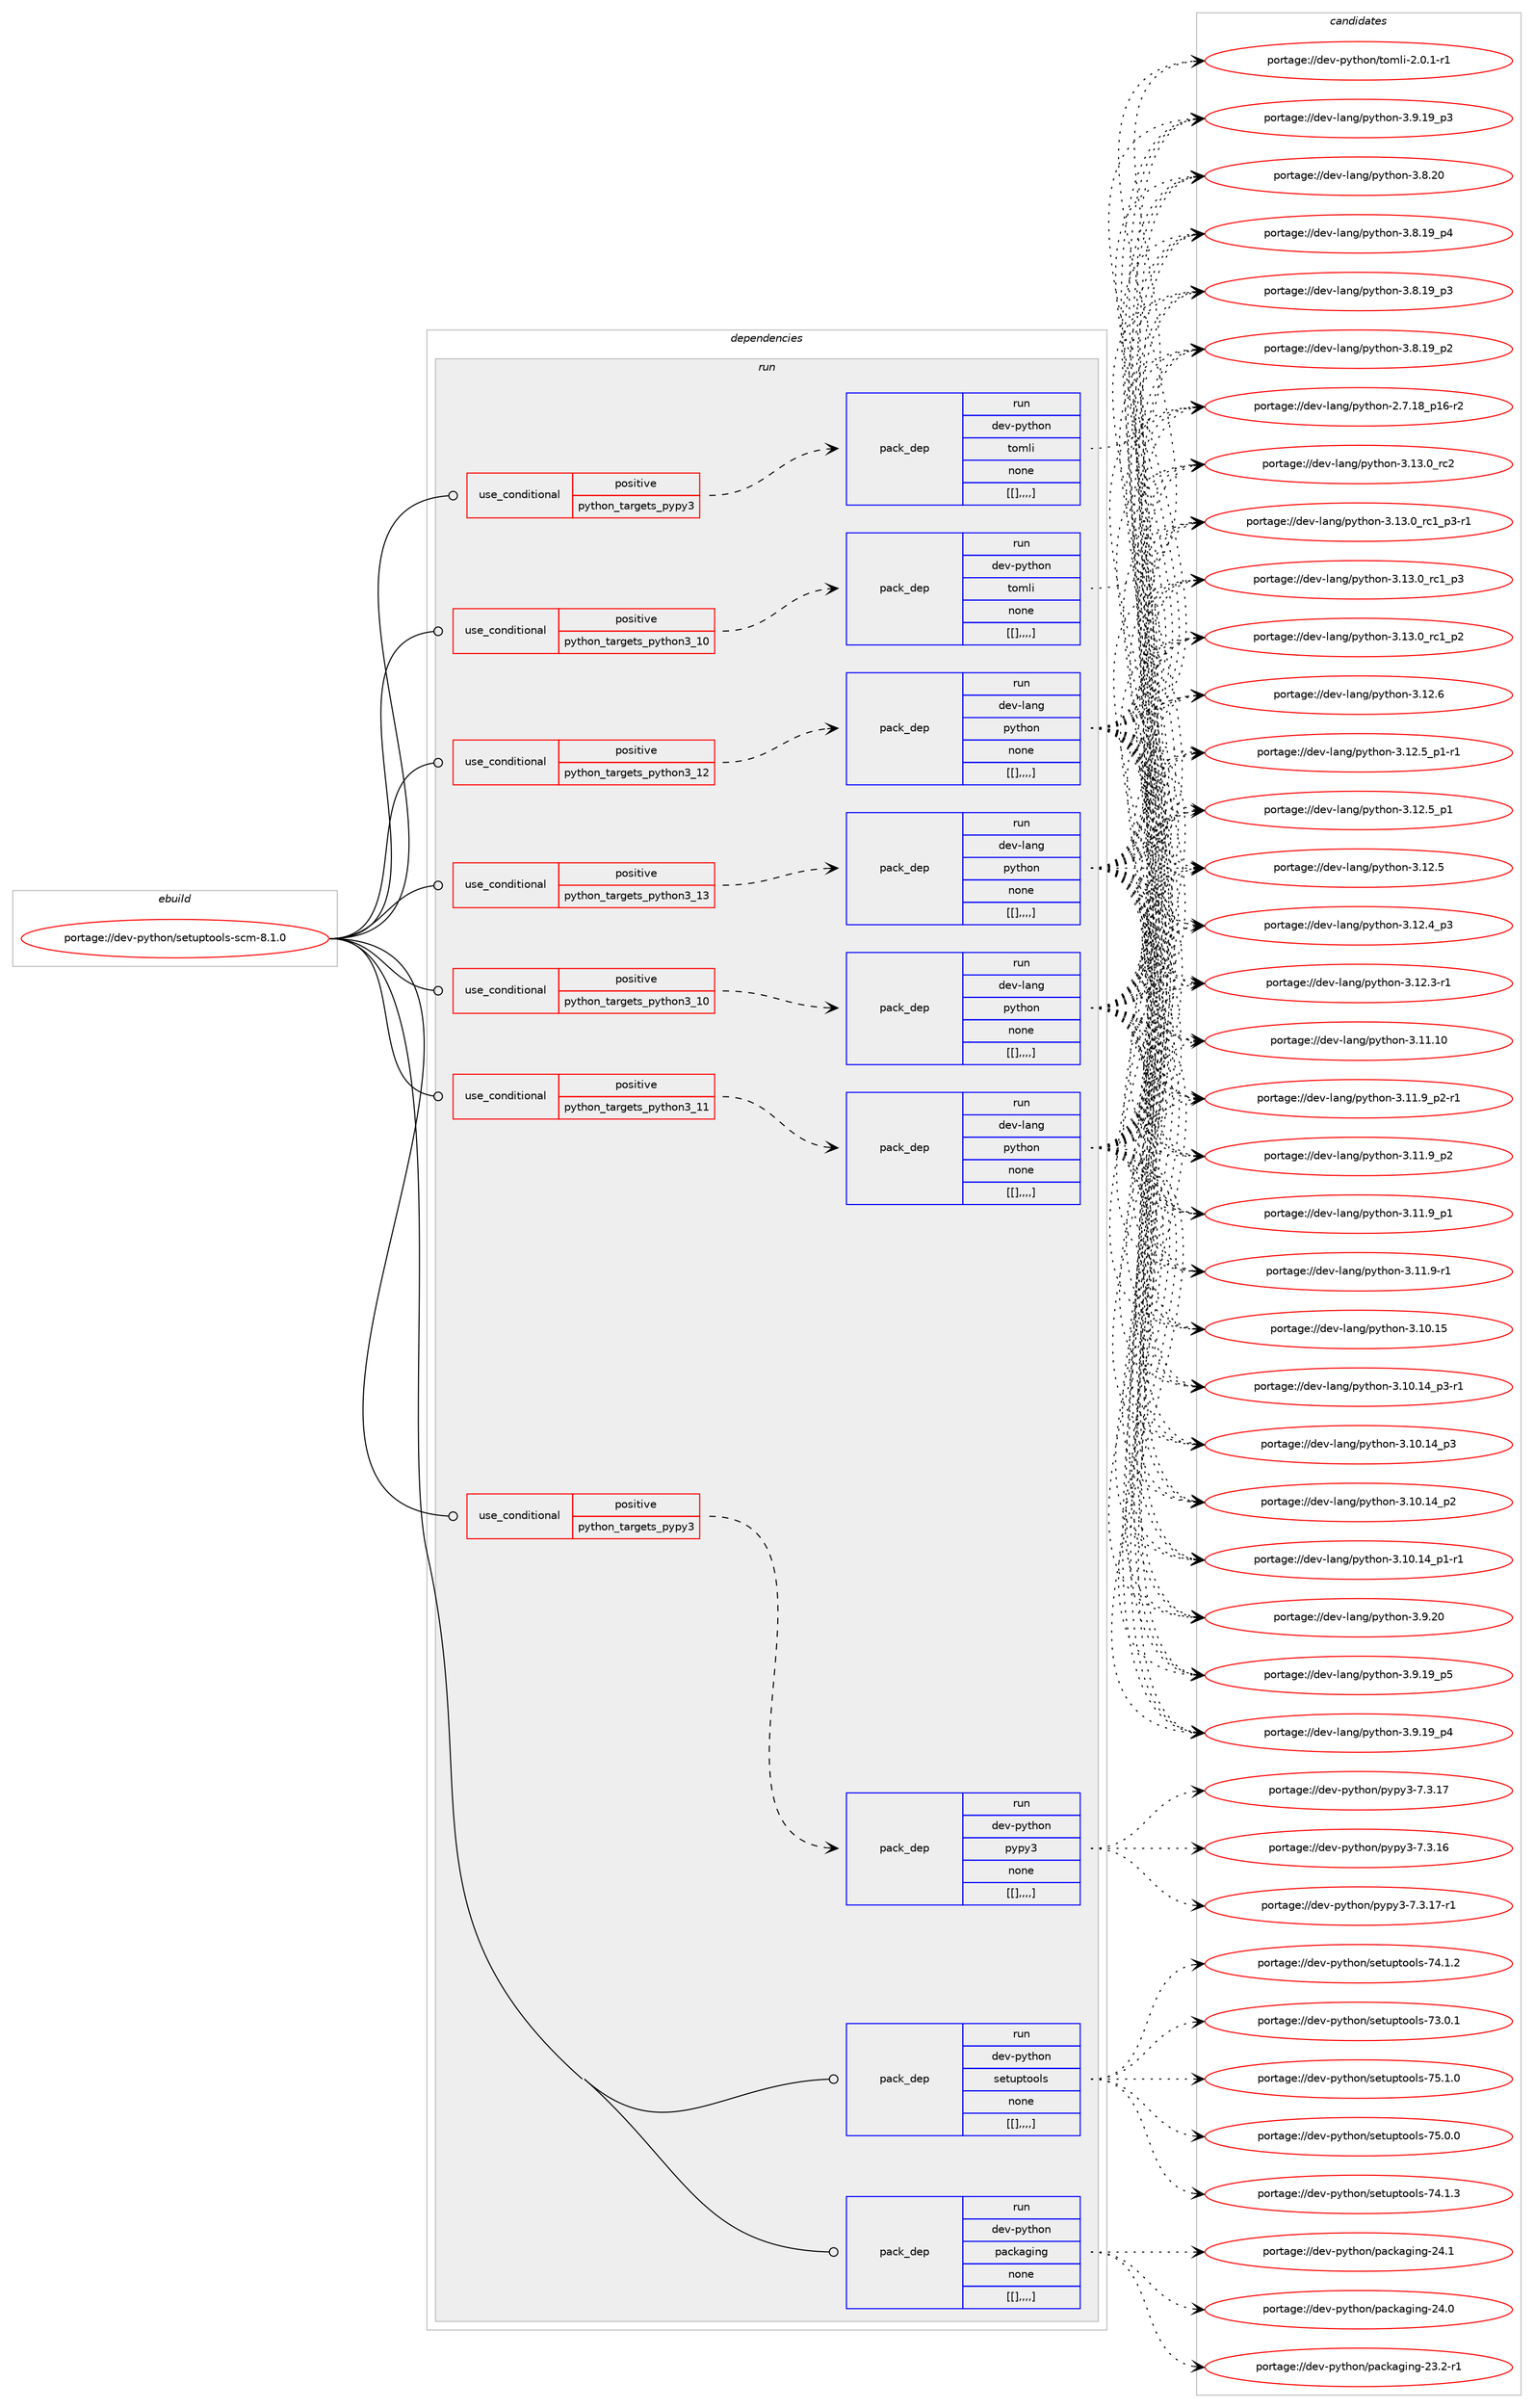 digraph prolog {

# *************
# Graph options
# *************

newrank=true;
concentrate=true;
compound=true;
graph [rankdir=LR,fontname=Helvetica,fontsize=10,ranksep=1.5];#, ranksep=2.5, nodesep=0.2];
edge  [arrowhead=vee];
node  [fontname=Helvetica,fontsize=10];

# **********
# The ebuild
# **********

subgraph cluster_leftcol {
color=gray;
label=<<i>ebuild</i>>;
id [label="portage://dev-python/setuptools-scm-8.1.0", color=red, width=4, href="../dev-python/setuptools-scm-8.1.0.svg"];
}

# ****************
# The dependencies
# ****************

subgraph cluster_midcol {
color=gray;
label=<<i>dependencies</i>>;
subgraph cluster_compile {
fillcolor="#eeeeee";
style=filled;
label=<<i>compile</i>>;
}
subgraph cluster_compileandrun {
fillcolor="#eeeeee";
style=filled;
label=<<i>compile and run</i>>;
}
subgraph cluster_run {
fillcolor="#eeeeee";
style=filled;
label=<<i>run</i>>;
subgraph cond40489 {
dependency165254 [label=<<TABLE BORDER="0" CELLBORDER="1" CELLSPACING="0" CELLPADDING="4"><TR><TD ROWSPAN="3" CELLPADDING="10">use_conditional</TD></TR><TR><TD>positive</TD></TR><TR><TD>python_targets_pypy3</TD></TR></TABLE>>, shape=none, color=red];
subgraph pack123504 {
dependency165255 [label=<<TABLE BORDER="0" CELLBORDER="1" CELLSPACING="0" CELLPADDING="4" WIDTH="220"><TR><TD ROWSPAN="6" CELLPADDING="30">pack_dep</TD></TR><TR><TD WIDTH="110">run</TD></TR><TR><TD>dev-python</TD></TR><TR><TD>pypy3</TD></TR><TR><TD>none</TD></TR><TR><TD>[[],,,,]</TD></TR></TABLE>>, shape=none, color=blue];
}
dependency165254:e -> dependency165255:w [weight=20,style="dashed",arrowhead="vee"];
}
id:e -> dependency165254:w [weight=20,style="solid",arrowhead="odot"];
subgraph cond40490 {
dependency165256 [label=<<TABLE BORDER="0" CELLBORDER="1" CELLSPACING="0" CELLPADDING="4"><TR><TD ROWSPAN="3" CELLPADDING="10">use_conditional</TD></TR><TR><TD>positive</TD></TR><TR><TD>python_targets_pypy3</TD></TR></TABLE>>, shape=none, color=red];
subgraph pack123505 {
dependency165257 [label=<<TABLE BORDER="0" CELLBORDER="1" CELLSPACING="0" CELLPADDING="4" WIDTH="220"><TR><TD ROWSPAN="6" CELLPADDING="30">pack_dep</TD></TR><TR><TD WIDTH="110">run</TD></TR><TR><TD>dev-python</TD></TR><TR><TD>tomli</TD></TR><TR><TD>none</TD></TR><TR><TD>[[],,,,]</TD></TR></TABLE>>, shape=none, color=blue];
}
dependency165256:e -> dependency165257:w [weight=20,style="dashed",arrowhead="vee"];
}
id:e -> dependency165256:w [weight=20,style="solid",arrowhead="odot"];
subgraph cond40491 {
dependency165258 [label=<<TABLE BORDER="0" CELLBORDER="1" CELLSPACING="0" CELLPADDING="4"><TR><TD ROWSPAN="3" CELLPADDING="10">use_conditional</TD></TR><TR><TD>positive</TD></TR><TR><TD>python_targets_python3_10</TD></TR></TABLE>>, shape=none, color=red];
subgraph pack123506 {
dependency165259 [label=<<TABLE BORDER="0" CELLBORDER="1" CELLSPACING="0" CELLPADDING="4" WIDTH="220"><TR><TD ROWSPAN="6" CELLPADDING="30">pack_dep</TD></TR><TR><TD WIDTH="110">run</TD></TR><TR><TD>dev-lang</TD></TR><TR><TD>python</TD></TR><TR><TD>none</TD></TR><TR><TD>[[],,,,]</TD></TR></TABLE>>, shape=none, color=blue];
}
dependency165258:e -> dependency165259:w [weight=20,style="dashed",arrowhead="vee"];
}
id:e -> dependency165258:w [weight=20,style="solid",arrowhead="odot"];
subgraph cond40492 {
dependency165260 [label=<<TABLE BORDER="0" CELLBORDER="1" CELLSPACING="0" CELLPADDING="4"><TR><TD ROWSPAN="3" CELLPADDING="10">use_conditional</TD></TR><TR><TD>positive</TD></TR><TR><TD>python_targets_python3_10</TD></TR></TABLE>>, shape=none, color=red];
subgraph pack123507 {
dependency165261 [label=<<TABLE BORDER="0" CELLBORDER="1" CELLSPACING="0" CELLPADDING="4" WIDTH="220"><TR><TD ROWSPAN="6" CELLPADDING="30">pack_dep</TD></TR><TR><TD WIDTH="110">run</TD></TR><TR><TD>dev-python</TD></TR><TR><TD>tomli</TD></TR><TR><TD>none</TD></TR><TR><TD>[[],,,,]</TD></TR></TABLE>>, shape=none, color=blue];
}
dependency165260:e -> dependency165261:w [weight=20,style="dashed",arrowhead="vee"];
}
id:e -> dependency165260:w [weight=20,style="solid",arrowhead="odot"];
subgraph cond40493 {
dependency165262 [label=<<TABLE BORDER="0" CELLBORDER="1" CELLSPACING="0" CELLPADDING="4"><TR><TD ROWSPAN="3" CELLPADDING="10">use_conditional</TD></TR><TR><TD>positive</TD></TR><TR><TD>python_targets_python3_11</TD></TR></TABLE>>, shape=none, color=red];
subgraph pack123508 {
dependency165263 [label=<<TABLE BORDER="0" CELLBORDER="1" CELLSPACING="0" CELLPADDING="4" WIDTH="220"><TR><TD ROWSPAN="6" CELLPADDING="30">pack_dep</TD></TR><TR><TD WIDTH="110">run</TD></TR><TR><TD>dev-lang</TD></TR><TR><TD>python</TD></TR><TR><TD>none</TD></TR><TR><TD>[[],,,,]</TD></TR></TABLE>>, shape=none, color=blue];
}
dependency165262:e -> dependency165263:w [weight=20,style="dashed",arrowhead="vee"];
}
id:e -> dependency165262:w [weight=20,style="solid",arrowhead="odot"];
subgraph cond40494 {
dependency165264 [label=<<TABLE BORDER="0" CELLBORDER="1" CELLSPACING="0" CELLPADDING="4"><TR><TD ROWSPAN="3" CELLPADDING="10">use_conditional</TD></TR><TR><TD>positive</TD></TR><TR><TD>python_targets_python3_12</TD></TR></TABLE>>, shape=none, color=red];
subgraph pack123509 {
dependency165265 [label=<<TABLE BORDER="0" CELLBORDER="1" CELLSPACING="0" CELLPADDING="4" WIDTH="220"><TR><TD ROWSPAN="6" CELLPADDING="30">pack_dep</TD></TR><TR><TD WIDTH="110">run</TD></TR><TR><TD>dev-lang</TD></TR><TR><TD>python</TD></TR><TR><TD>none</TD></TR><TR><TD>[[],,,,]</TD></TR></TABLE>>, shape=none, color=blue];
}
dependency165264:e -> dependency165265:w [weight=20,style="dashed",arrowhead="vee"];
}
id:e -> dependency165264:w [weight=20,style="solid",arrowhead="odot"];
subgraph cond40495 {
dependency165266 [label=<<TABLE BORDER="0" CELLBORDER="1" CELLSPACING="0" CELLPADDING="4"><TR><TD ROWSPAN="3" CELLPADDING="10">use_conditional</TD></TR><TR><TD>positive</TD></TR><TR><TD>python_targets_python3_13</TD></TR></TABLE>>, shape=none, color=red];
subgraph pack123510 {
dependency165267 [label=<<TABLE BORDER="0" CELLBORDER="1" CELLSPACING="0" CELLPADDING="4" WIDTH="220"><TR><TD ROWSPAN="6" CELLPADDING="30">pack_dep</TD></TR><TR><TD WIDTH="110">run</TD></TR><TR><TD>dev-lang</TD></TR><TR><TD>python</TD></TR><TR><TD>none</TD></TR><TR><TD>[[],,,,]</TD></TR></TABLE>>, shape=none, color=blue];
}
dependency165266:e -> dependency165267:w [weight=20,style="dashed",arrowhead="vee"];
}
id:e -> dependency165266:w [weight=20,style="solid",arrowhead="odot"];
subgraph pack123511 {
dependency165268 [label=<<TABLE BORDER="0" CELLBORDER="1" CELLSPACING="0" CELLPADDING="4" WIDTH="220"><TR><TD ROWSPAN="6" CELLPADDING="30">pack_dep</TD></TR><TR><TD WIDTH="110">run</TD></TR><TR><TD>dev-python</TD></TR><TR><TD>packaging</TD></TR><TR><TD>none</TD></TR><TR><TD>[[],,,,]</TD></TR></TABLE>>, shape=none, color=blue];
}
id:e -> dependency165268:w [weight=20,style="solid",arrowhead="odot"];
subgraph pack123512 {
dependency165269 [label=<<TABLE BORDER="0" CELLBORDER="1" CELLSPACING="0" CELLPADDING="4" WIDTH="220"><TR><TD ROWSPAN="6" CELLPADDING="30">pack_dep</TD></TR><TR><TD WIDTH="110">run</TD></TR><TR><TD>dev-python</TD></TR><TR><TD>setuptools</TD></TR><TR><TD>none</TD></TR><TR><TD>[[],,,,]</TD></TR></TABLE>>, shape=none, color=blue];
}
id:e -> dependency165269:w [weight=20,style="solid",arrowhead="odot"];
}
}

# **************
# The candidates
# **************

subgraph cluster_choices {
rank=same;
color=gray;
label=<<i>candidates</i>>;

subgraph choice123504 {
color=black;
nodesep=1;
choice100101118451121211161041111104711212111212151455546514649554511449 [label="portage://dev-python/pypy3-7.3.17-r1", color=red, width=4,href="../dev-python/pypy3-7.3.17-r1.svg"];
choice10010111845112121116104111110471121211121215145554651464955 [label="portage://dev-python/pypy3-7.3.17", color=red, width=4,href="../dev-python/pypy3-7.3.17.svg"];
choice10010111845112121116104111110471121211121215145554651464954 [label="portage://dev-python/pypy3-7.3.16", color=red, width=4,href="../dev-python/pypy3-7.3.16.svg"];
dependency165255:e -> choice100101118451121211161041111104711212111212151455546514649554511449:w [style=dotted,weight="100"];
dependency165255:e -> choice10010111845112121116104111110471121211121215145554651464955:w [style=dotted,weight="100"];
dependency165255:e -> choice10010111845112121116104111110471121211121215145554651464954:w [style=dotted,weight="100"];
}
subgraph choice123505 {
color=black;
nodesep=1;
choice10010111845112121116104111110471161111091081054550464846494511449 [label="portage://dev-python/tomli-2.0.1-r1", color=red, width=4,href="../dev-python/tomli-2.0.1-r1.svg"];
dependency165257:e -> choice10010111845112121116104111110471161111091081054550464846494511449:w [style=dotted,weight="100"];
}
subgraph choice123506 {
color=black;
nodesep=1;
choice10010111845108971101034711212111610411111045514649514648951149950 [label="portage://dev-lang/python-3.13.0_rc2", color=red, width=4,href="../dev-lang/python-3.13.0_rc2.svg"];
choice1001011184510897110103471121211161041111104551464951464895114994995112514511449 [label="portage://dev-lang/python-3.13.0_rc1_p3-r1", color=red, width=4,href="../dev-lang/python-3.13.0_rc1_p3-r1.svg"];
choice100101118451089711010347112121116104111110455146495146489511499499511251 [label="portage://dev-lang/python-3.13.0_rc1_p3", color=red, width=4,href="../dev-lang/python-3.13.0_rc1_p3.svg"];
choice100101118451089711010347112121116104111110455146495146489511499499511250 [label="portage://dev-lang/python-3.13.0_rc1_p2", color=red, width=4,href="../dev-lang/python-3.13.0_rc1_p2.svg"];
choice10010111845108971101034711212111610411111045514649504654 [label="portage://dev-lang/python-3.12.6", color=red, width=4,href="../dev-lang/python-3.12.6.svg"];
choice1001011184510897110103471121211161041111104551464950465395112494511449 [label="portage://dev-lang/python-3.12.5_p1-r1", color=red, width=4,href="../dev-lang/python-3.12.5_p1-r1.svg"];
choice100101118451089711010347112121116104111110455146495046539511249 [label="portage://dev-lang/python-3.12.5_p1", color=red, width=4,href="../dev-lang/python-3.12.5_p1.svg"];
choice10010111845108971101034711212111610411111045514649504653 [label="portage://dev-lang/python-3.12.5", color=red, width=4,href="../dev-lang/python-3.12.5.svg"];
choice100101118451089711010347112121116104111110455146495046529511251 [label="portage://dev-lang/python-3.12.4_p3", color=red, width=4,href="../dev-lang/python-3.12.4_p3.svg"];
choice100101118451089711010347112121116104111110455146495046514511449 [label="portage://dev-lang/python-3.12.3-r1", color=red, width=4,href="../dev-lang/python-3.12.3-r1.svg"];
choice1001011184510897110103471121211161041111104551464949464948 [label="portage://dev-lang/python-3.11.10", color=red, width=4,href="../dev-lang/python-3.11.10.svg"];
choice1001011184510897110103471121211161041111104551464949465795112504511449 [label="portage://dev-lang/python-3.11.9_p2-r1", color=red, width=4,href="../dev-lang/python-3.11.9_p2-r1.svg"];
choice100101118451089711010347112121116104111110455146494946579511250 [label="portage://dev-lang/python-3.11.9_p2", color=red, width=4,href="../dev-lang/python-3.11.9_p2.svg"];
choice100101118451089711010347112121116104111110455146494946579511249 [label="portage://dev-lang/python-3.11.9_p1", color=red, width=4,href="../dev-lang/python-3.11.9_p1.svg"];
choice100101118451089711010347112121116104111110455146494946574511449 [label="portage://dev-lang/python-3.11.9-r1", color=red, width=4,href="../dev-lang/python-3.11.9-r1.svg"];
choice1001011184510897110103471121211161041111104551464948464953 [label="portage://dev-lang/python-3.10.15", color=red, width=4,href="../dev-lang/python-3.10.15.svg"];
choice100101118451089711010347112121116104111110455146494846495295112514511449 [label="portage://dev-lang/python-3.10.14_p3-r1", color=red, width=4,href="../dev-lang/python-3.10.14_p3-r1.svg"];
choice10010111845108971101034711212111610411111045514649484649529511251 [label="portage://dev-lang/python-3.10.14_p3", color=red, width=4,href="../dev-lang/python-3.10.14_p3.svg"];
choice10010111845108971101034711212111610411111045514649484649529511250 [label="portage://dev-lang/python-3.10.14_p2", color=red, width=4,href="../dev-lang/python-3.10.14_p2.svg"];
choice100101118451089711010347112121116104111110455146494846495295112494511449 [label="portage://dev-lang/python-3.10.14_p1-r1", color=red, width=4,href="../dev-lang/python-3.10.14_p1-r1.svg"];
choice10010111845108971101034711212111610411111045514657465048 [label="portage://dev-lang/python-3.9.20", color=red, width=4,href="../dev-lang/python-3.9.20.svg"];
choice100101118451089711010347112121116104111110455146574649579511253 [label="portage://dev-lang/python-3.9.19_p5", color=red, width=4,href="../dev-lang/python-3.9.19_p5.svg"];
choice100101118451089711010347112121116104111110455146574649579511252 [label="portage://dev-lang/python-3.9.19_p4", color=red, width=4,href="../dev-lang/python-3.9.19_p4.svg"];
choice100101118451089711010347112121116104111110455146574649579511251 [label="portage://dev-lang/python-3.9.19_p3", color=red, width=4,href="../dev-lang/python-3.9.19_p3.svg"];
choice10010111845108971101034711212111610411111045514656465048 [label="portage://dev-lang/python-3.8.20", color=red, width=4,href="../dev-lang/python-3.8.20.svg"];
choice100101118451089711010347112121116104111110455146564649579511252 [label="portage://dev-lang/python-3.8.19_p4", color=red, width=4,href="../dev-lang/python-3.8.19_p4.svg"];
choice100101118451089711010347112121116104111110455146564649579511251 [label="portage://dev-lang/python-3.8.19_p3", color=red, width=4,href="../dev-lang/python-3.8.19_p3.svg"];
choice100101118451089711010347112121116104111110455146564649579511250 [label="portage://dev-lang/python-3.8.19_p2", color=red, width=4,href="../dev-lang/python-3.8.19_p2.svg"];
choice100101118451089711010347112121116104111110455046554649569511249544511450 [label="portage://dev-lang/python-2.7.18_p16-r2", color=red, width=4,href="../dev-lang/python-2.7.18_p16-r2.svg"];
dependency165259:e -> choice10010111845108971101034711212111610411111045514649514648951149950:w [style=dotted,weight="100"];
dependency165259:e -> choice1001011184510897110103471121211161041111104551464951464895114994995112514511449:w [style=dotted,weight="100"];
dependency165259:e -> choice100101118451089711010347112121116104111110455146495146489511499499511251:w [style=dotted,weight="100"];
dependency165259:e -> choice100101118451089711010347112121116104111110455146495146489511499499511250:w [style=dotted,weight="100"];
dependency165259:e -> choice10010111845108971101034711212111610411111045514649504654:w [style=dotted,weight="100"];
dependency165259:e -> choice1001011184510897110103471121211161041111104551464950465395112494511449:w [style=dotted,weight="100"];
dependency165259:e -> choice100101118451089711010347112121116104111110455146495046539511249:w [style=dotted,weight="100"];
dependency165259:e -> choice10010111845108971101034711212111610411111045514649504653:w [style=dotted,weight="100"];
dependency165259:e -> choice100101118451089711010347112121116104111110455146495046529511251:w [style=dotted,weight="100"];
dependency165259:e -> choice100101118451089711010347112121116104111110455146495046514511449:w [style=dotted,weight="100"];
dependency165259:e -> choice1001011184510897110103471121211161041111104551464949464948:w [style=dotted,weight="100"];
dependency165259:e -> choice1001011184510897110103471121211161041111104551464949465795112504511449:w [style=dotted,weight="100"];
dependency165259:e -> choice100101118451089711010347112121116104111110455146494946579511250:w [style=dotted,weight="100"];
dependency165259:e -> choice100101118451089711010347112121116104111110455146494946579511249:w [style=dotted,weight="100"];
dependency165259:e -> choice100101118451089711010347112121116104111110455146494946574511449:w [style=dotted,weight="100"];
dependency165259:e -> choice1001011184510897110103471121211161041111104551464948464953:w [style=dotted,weight="100"];
dependency165259:e -> choice100101118451089711010347112121116104111110455146494846495295112514511449:w [style=dotted,weight="100"];
dependency165259:e -> choice10010111845108971101034711212111610411111045514649484649529511251:w [style=dotted,weight="100"];
dependency165259:e -> choice10010111845108971101034711212111610411111045514649484649529511250:w [style=dotted,weight="100"];
dependency165259:e -> choice100101118451089711010347112121116104111110455146494846495295112494511449:w [style=dotted,weight="100"];
dependency165259:e -> choice10010111845108971101034711212111610411111045514657465048:w [style=dotted,weight="100"];
dependency165259:e -> choice100101118451089711010347112121116104111110455146574649579511253:w [style=dotted,weight="100"];
dependency165259:e -> choice100101118451089711010347112121116104111110455146574649579511252:w [style=dotted,weight="100"];
dependency165259:e -> choice100101118451089711010347112121116104111110455146574649579511251:w [style=dotted,weight="100"];
dependency165259:e -> choice10010111845108971101034711212111610411111045514656465048:w [style=dotted,weight="100"];
dependency165259:e -> choice100101118451089711010347112121116104111110455146564649579511252:w [style=dotted,weight="100"];
dependency165259:e -> choice100101118451089711010347112121116104111110455146564649579511251:w [style=dotted,weight="100"];
dependency165259:e -> choice100101118451089711010347112121116104111110455146564649579511250:w [style=dotted,weight="100"];
dependency165259:e -> choice100101118451089711010347112121116104111110455046554649569511249544511450:w [style=dotted,weight="100"];
}
subgraph choice123507 {
color=black;
nodesep=1;
choice10010111845112121116104111110471161111091081054550464846494511449 [label="portage://dev-python/tomli-2.0.1-r1", color=red, width=4,href="../dev-python/tomli-2.0.1-r1.svg"];
dependency165261:e -> choice10010111845112121116104111110471161111091081054550464846494511449:w [style=dotted,weight="100"];
}
subgraph choice123508 {
color=black;
nodesep=1;
choice10010111845108971101034711212111610411111045514649514648951149950 [label="portage://dev-lang/python-3.13.0_rc2", color=red, width=4,href="../dev-lang/python-3.13.0_rc2.svg"];
choice1001011184510897110103471121211161041111104551464951464895114994995112514511449 [label="portage://dev-lang/python-3.13.0_rc1_p3-r1", color=red, width=4,href="../dev-lang/python-3.13.0_rc1_p3-r1.svg"];
choice100101118451089711010347112121116104111110455146495146489511499499511251 [label="portage://dev-lang/python-3.13.0_rc1_p3", color=red, width=4,href="../dev-lang/python-3.13.0_rc1_p3.svg"];
choice100101118451089711010347112121116104111110455146495146489511499499511250 [label="portage://dev-lang/python-3.13.0_rc1_p2", color=red, width=4,href="../dev-lang/python-3.13.0_rc1_p2.svg"];
choice10010111845108971101034711212111610411111045514649504654 [label="portage://dev-lang/python-3.12.6", color=red, width=4,href="../dev-lang/python-3.12.6.svg"];
choice1001011184510897110103471121211161041111104551464950465395112494511449 [label="portage://dev-lang/python-3.12.5_p1-r1", color=red, width=4,href="../dev-lang/python-3.12.5_p1-r1.svg"];
choice100101118451089711010347112121116104111110455146495046539511249 [label="portage://dev-lang/python-3.12.5_p1", color=red, width=4,href="../dev-lang/python-3.12.5_p1.svg"];
choice10010111845108971101034711212111610411111045514649504653 [label="portage://dev-lang/python-3.12.5", color=red, width=4,href="../dev-lang/python-3.12.5.svg"];
choice100101118451089711010347112121116104111110455146495046529511251 [label="portage://dev-lang/python-3.12.4_p3", color=red, width=4,href="../dev-lang/python-3.12.4_p3.svg"];
choice100101118451089711010347112121116104111110455146495046514511449 [label="portage://dev-lang/python-3.12.3-r1", color=red, width=4,href="../dev-lang/python-3.12.3-r1.svg"];
choice1001011184510897110103471121211161041111104551464949464948 [label="portage://dev-lang/python-3.11.10", color=red, width=4,href="../dev-lang/python-3.11.10.svg"];
choice1001011184510897110103471121211161041111104551464949465795112504511449 [label="portage://dev-lang/python-3.11.9_p2-r1", color=red, width=4,href="../dev-lang/python-3.11.9_p2-r1.svg"];
choice100101118451089711010347112121116104111110455146494946579511250 [label="portage://dev-lang/python-3.11.9_p2", color=red, width=4,href="../dev-lang/python-3.11.9_p2.svg"];
choice100101118451089711010347112121116104111110455146494946579511249 [label="portage://dev-lang/python-3.11.9_p1", color=red, width=4,href="../dev-lang/python-3.11.9_p1.svg"];
choice100101118451089711010347112121116104111110455146494946574511449 [label="portage://dev-lang/python-3.11.9-r1", color=red, width=4,href="../dev-lang/python-3.11.9-r1.svg"];
choice1001011184510897110103471121211161041111104551464948464953 [label="portage://dev-lang/python-3.10.15", color=red, width=4,href="../dev-lang/python-3.10.15.svg"];
choice100101118451089711010347112121116104111110455146494846495295112514511449 [label="portage://dev-lang/python-3.10.14_p3-r1", color=red, width=4,href="../dev-lang/python-3.10.14_p3-r1.svg"];
choice10010111845108971101034711212111610411111045514649484649529511251 [label="portage://dev-lang/python-3.10.14_p3", color=red, width=4,href="../dev-lang/python-3.10.14_p3.svg"];
choice10010111845108971101034711212111610411111045514649484649529511250 [label="portage://dev-lang/python-3.10.14_p2", color=red, width=4,href="../dev-lang/python-3.10.14_p2.svg"];
choice100101118451089711010347112121116104111110455146494846495295112494511449 [label="portage://dev-lang/python-3.10.14_p1-r1", color=red, width=4,href="../dev-lang/python-3.10.14_p1-r1.svg"];
choice10010111845108971101034711212111610411111045514657465048 [label="portage://dev-lang/python-3.9.20", color=red, width=4,href="../dev-lang/python-3.9.20.svg"];
choice100101118451089711010347112121116104111110455146574649579511253 [label="portage://dev-lang/python-3.9.19_p5", color=red, width=4,href="../dev-lang/python-3.9.19_p5.svg"];
choice100101118451089711010347112121116104111110455146574649579511252 [label="portage://dev-lang/python-3.9.19_p4", color=red, width=4,href="../dev-lang/python-3.9.19_p4.svg"];
choice100101118451089711010347112121116104111110455146574649579511251 [label="portage://dev-lang/python-3.9.19_p3", color=red, width=4,href="../dev-lang/python-3.9.19_p3.svg"];
choice10010111845108971101034711212111610411111045514656465048 [label="portage://dev-lang/python-3.8.20", color=red, width=4,href="../dev-lang/python-3.8.20.svg"];
choice100101118451089711010347112121116104111110455146564649579511252 [label="portage://dev-lang/python-3.8.19_p4", color=red, width=4,href="../dev-lang/python-3.8.19_p4.svg"];
choice100101118451089711010347112121116104111110455146564649579511251 [label="portage://dev-lang/python-3.8.19_p3", color=red, width=4,href="../dev-lang/python-3.8.19_p3.svg"];
choice100101118451089711010347112121116104111110455146564649579511250 [label="portage://dev-lang/python-3.8.19_p2", color=red, width=4,href="../dev-lang/python-3.8.19_p2.svg"];
choice100101118451089711010347112121116104111110455046554649569511249544511450 [label="portage://dev-lang/python-2.7.18_p16-r2", color=red, width=4,href="../dev-lang/python-2.7.18_p16-r2.svg"];
dependency165263:e -> choice10010111845108971101034711212111610411111045514649514648951149950:w [style=dotted,weight="100"];
dependency165263:e -> choice1001011184510897110103471121211161041111104551464951464895114994995112514511449:w [style=dotted,weight="100"];
dependency165263:e -> choice100101118451089711010347112121116104111110455146495146489511499499511251:w [style=dotted,weight="100"];
dependency165263:e -> choice100101118451089711010347112121116104111110455146495146489511499499511250:w [style=dotted,weight="100"];
dependency165263:e -> choice10010111845108971101034711212111610411111045514649504654:w [style=dotted,weight="100"];
dependency165263:e -> choice1001011184510897110103471121211161041111104551464950465395112494511449:w [style=dotted,weight="100"];
dependency165263:e -> choice100101118451089711010347112121116104111110455146495046539511249:w [style=dotted,weight="100"];
dependency165263:e -> choice10010111845108971101034711212111610411111045514649504653:w [style=dotted,weight="100"];
dependency165263:e -> choice100101118451089711010347112121116104111110455146495046529511251:w [style=dotted,weight="100"];
dependency165263:e -> choice100101118451089711010347112121116104111110455146495046514511449:w [style=dotted,weight="100"];
dependency165263:e -> choice1001011184510897110103471121211161041111104551464949464948:w [style=dotted,weight="100"];
dependency165263:e -> choice1001011184510897110103471121211161041111104551464949465795112504511449:w [style=dotted,weight="100"];
dependency165263:e -> choice100101118451089711010347112121116104111110455146494946579511250:w [style=dotted,weight="100"];
dependency165263:e -> choice100101118451089711010347112121116104111110455146494946579511249:w [style=dotted,weight="100"];
dependency165263:e -> choice100101118451089711010347112121116104111110455146494946574511449:w [style=dotted,weight="100"];
dependency165263:e -> choice1001011184510897110103471121211161041111104551464948464953:w [style=dotted,weight="100"];
dependency165263:e -> choice100101118451089711010347112121116104111110455146494846495295112514511449:w [style=dotted,weight="100"];
dependency165263:e -> choice10010111845108971101034711212111610411111045514649484649529511251:w [style=dotted,weight="100"];
dependency165263:e -> choice10010111845108971101034711212111610411111045514649484649529511250:w [style=dotted,weight="100"];
dependency165263:e -> choice100101118451089711010347112121116104111110455146494846495295112494511449:w [style=dotted,weight="100"];
dependency165263:e -> choice10010111845108971101034711212111610411111045514657465048:w [style=dotted,weight="100"];
dependency165263:e -> choice100101118451089711010347112121116104111110455146574649579511253:w [style=dotted,weight="100"];
dependency165263:e -> choice100101118451089711010347112121116104111110455146574649579511252:w [style=dotted,weight="100"];
dependency165263:e -> choice100101118451089711010347112121116104111110455146574649579511251:w [style=dotted,weight="100"];
dependency165263:e -> choice10010111845108971101034711212111610411111045514656465048:w [style=dotted,weight="100"];
dependency165263:e -> choice100101118451089711010347112121116104111110455146564649579511252:w [style=dotted,weight="100"];
dependency165263:e -> choice100101118451089711010347112121116104111110455146564649579511251:w [style=dotted,weight="100"];
dependency165263:e -> choice100101118451089711010347112121116104111110455146564649579511250:w [style=dotted,weight="100"];
dependency165263:e -> choice100101118451089711010347112121116104111110455046554649569511249544511450:w [style=dotted,weight="100"];
}
subgraph choice123509 {
color=black;
nodesep=1;
choice10010111845108971101034711212111610411111045514649514648951149950 [label="portage://dev-lang/python-3.13.0_rc2", color=red, width=4,href="../dev-lang/python-3.13.0_rc2.svg"];
choice1001011184510897110103471121211161041111104551464951464895114994995112514511449 [label="portage://dev-lang/python-3.13.0_rc1_p3-r1", color=red, width=4,href="../dev-lang/python-3.13.0_rc1_p3-r1.svg"];
choice100101118451089711010347112121116104111110455146495146489511499499511251 [label="portage://dev-lang/python-3.13.0_rc1_p3", color=red, width=4,href="../dev-lang/python-3.13.0_rc1_p3.svg"];
choice100101118451089711010347112121116104111110455146495146489511499499511250 [label="portage://dev-lang/python-3.13.0_rc1_p2", color=red, width=4,href="../dev-lang/python-3.13.0_rc1_p2.svg"];
choice10010111845108971101034711212111610411111045514649504654 [label="portage://dev-lang/python-3.12.6", color=red, width=4,href="../dev-lang/python-3.12.6.svg"];
choice1001011184510897110103471121211161041111104551464950465395112494511449 [label="portage://dev-lang/python-3.12.5_p1-r1", color=red, width=4,href="../dev-lang/python-3.12.5_p1-r1.svg"];
choice100101118451089711010347112121116104111110455146495046539511249 [label="portage://dev-lang/python-3.12.5_p1", color=red, width=4,href="../dev-lang/python-3.12.5_p1.svg"];
choice10010111845108971101034711212111610411111045514649504653 [label="portage://dev-lang/python-3.12.5", color=red, width=4,href="../dev-lang/python-3.12.5.svg"];
choice100101118451089711010347112121116104111110455146495046529511251 [label="portage://dev-lang/python-3.12.4_p3", color=red, width=4,href="../dev-lang/python-3.12.4_p3.svg"];
choice100101118451089711010347112121116104111110455146495046514511449 [label="portage://dev-lang/python-3.12.3-r1", color=red, width=4,href="../dev-lang/python-3.12.3-r1.svg"];
choice1001011184510897110103471121211161041111104551464949464948 [label="portage://dev-lang/python-3.11.10", color=red, width=4,href="../dev-lang/python-3.11.10.svg"];
choice1001011184510897110103471121211161041111104551464949465795112504511449 [label="portage://dev-lang/python-3.11.9_p2-r1", color=red, width=4,href="../dev-lang/python-3.11.9_p2-r1.svg"];
choice100101118451089711010347112121116104111110455146494946579511250 [label="portage://dev-lang/python-3.11.9_p2", color=red, width=4,href="../dev-lang/python-3.11.9_p2.svg"];
choice100101118451089711010347112121116104111110455146494946579511249 [label="portage://dev-lang/python-3.11.9_p1", color=red, width=4,href="../dev-lang/python-3.11.9_p1.svg"];
choice100101118451089711010347112121116104111110455146494946574511449 [label="portage://dev-lang/python-3.11.9-r1", color=red, width=4,href="../dev-lang/python-3.11.9-r1.svg"];
choice1001011184510897110103471121211161041111104551464948464953 [label="portage://dev-lang/python-3.10.15", color=red, width=4,href="../dev-lang/python-3.10.15.svg"];
choice100101118451089711010347112121116104111110455146494846495295112514511449 [label="portage://dev-lang/python-3.10.14_p3-r1", color=red, width=4,href="../dev-lang/python-3.10.14_p3-r1.svg"];
choice10010111845108971101034711212111610411111045514649484649529511251 [label="portage://dev-lang/python-3.10.14_p3", color=red, width=4,href="../dev-lang/python-3.10.14_p3.svg"];
choice10010111845108971101034711212111610411111045514649484649529511250 [label="portage://dev-lang/python-3.10.14_p2", color=red, width=4,href="../dev-lang/python-3.10.14_p2.svg"];
choice100101118451089711010347112121116104111110455146494846495295112494511449 [label="portage://dev-lang/python-3.10.14_p1-r1", color=red, width=4,href="../dev-lang/python-3.10.14_p1-r1.svg"];
choice10010111845108971101034711212111610411111045514657465048 [label="portage://dev-lang/python-3.9.20", color=red, width=4,href="../dev-lang/python-3.9.20.svg"];
choice100101118451089711010347112121116104111110455146574649579511253 [label="portage://dev-lang/python-3.9.19_p5", color=red, width=4,href="../dev-lang/python-3.9.19_p5.svg"];
choice100101118451089711010347112121116104111110455146574649579511252 [label="portage://dev-lang/python-3.9.19_p4", color=red, width=4,href="../dev-lang/python-3.9.19_p4.svg"];
choice100101118451089711010347112121116104111110455146574649579511251 [label="portage://dev-lang/python-3.9.19_p3", color=red, width=4,href="../dev-lang/python-3.9.19_p3.svg"];
choice10010111845108971101034711212111610411111045514656465048 [label="portage://dev-lang/python-3.8.20", color=red, width=4,href="../dev-lang/python-3.8.20.svg"];
choice100101118451089711010347112121116104111110455146564649579511252 [label="portage://dev-lang/python-3.8.19_p4", color=red, width=4,href="../dev-lang/python-3.8.19_p4.svg"];
choice100101118451089711010347112121116104111110455146564649579511251 [label="portage://dev-lang/python-3.8.19_p3", color=red, width=4,href="../dev-lang/python-3.8.19_p3.svg"];
choice100101118451089711010347112121116104111110455146564649579511250 [label="portage://dev-lang/python-3.8.19_p2", color=red, width=4,href="../dev-lang/python-3.8.19_p2.svg"];
choice100101118451089711010347112121116104111110455046554649569511249544511450 [label="portage://dev-lang/python-2.7.18_p16-r2", color=red, width=4,href="../dev-lang/python-2.7.18_p16-r2.svg"];
dependency165265:e -> choice10010111845108971101034711212111610411111045514649514648951149950:w [style=dotted,weight="100"];
dependency165265:e -> choice1001011184510897110103471121211161041111104551464951464895114994995112514511449:w [style=dotted,weight="100"];
dependency165265:e -> choice100101118451089711010347112121116104111110455146495146489511499499511251:w [style=dotted,weight="100"];
dependency165265:e -> choice100101118451089711010347112121116104111110455146495146489511499499511250:w [style=dotted,weight="100"];
dependency165265:e -> choice10010111845108971101034711212111610411111045514649504654:w [style=dotted,weight="100"];
dependency165265:e -> choice1001011184510897110103471121211161041111104551464950465395112494511449:w [style=dotted,weight="100"];
dependency165265:e -> choice100101118451089711010347112121116104111110455146495046539511249:w [style=dotted,weight="100"];
dependency165265:e -> choice10010111845108971101034711212111610411111045514649504653:w [style=dotted,weight="100"];
dependency165265:e -> choice100101118451089711010347112121116104111110455146495046529511251:w [style=dotted,weight="100"];
dependency165265:e -> choice100101118451089711010347112121116104111110455146495046514511449:w [style=dotted,weight="100"];
dependency165265:e -> choice1001011184510897110103471121211161041111104551464949464948:w [style=dotted,weight="100"];
dependency165265:e -> choice1001011184510897110103471121211161041111104551464949465795112504511449:w [style=dotted,weight="100"];
dependency165265:e -> choice100101118451089711010347112121116104111110455146494946579511250:w [style=dotted,weight="100"];
dependency165265:e -> choice100101118451089711010347112121116104111110455146494946579511249:w [style=dotted,weight="100"];
dependency165265:e -> choice100101118451089711010347112121116104111110455146494946574511449:w [style=dotted,weight="100"];
dependency165265:e -> choice1001011184510897110103471121211161041111104551464948464953:w [style=dotted,weight="100"];
dependency165265:e -> choice100101118451089711010347112121116104111110455146494846495295112514511449:w [style=dotted,weight="100"];
dependency165265:e -> choice10010111845108971101034711212111610411111045514649484649529511251:w [style=dotted,weight="100"];
dependency165265:e -> choice10010111845108971101034711212111610411111045514649484649529511250:w [style=dotted,weight="100"];
dependency165265:e -> choice100101118451089711010347112121116104111110455146494846495295112494511449:w [style=dotted,weight="100"];
dependency165265:e -> choice10010111845108971101034711212111610411111045514657465048:w [style=dotted,weight="100"];
dependency165265:e -> choice100101118451089711010347112121116104111110455146574649579511253:w [style=dotted,weight="100"];
dependency165265:e -> choice100101118451089711010347112121116104111110455146574649579511252:w [style=dotted,weight="100"];
dependency165265:e -> choice100101118451089711010347112121116104111110455146574649579511251:w [style=dotted,weight="100"];
dependency165265:e -> choice10010111845108971101034711212111610411111045514656465048:w [style=dotted,weight="100"];
dependency165265:e -> choice100101118451089711010347112121116104111110455146564649579511252:w [style=dotted,weight="100"];
dependency165265:e -> choice100101118451089711010347112121116104111110455146564649579511251:w [style=dotted,weight="100"];
dependency165265:e -> choice100101118451089711010347112121116104111110455146564649579511250:w [style=dotted,weight="100"];
dependency165265:e -> choice100101118451089711010347112121116104111110455046554649569511249544511450:w [style=dotted,weight="100"];
}
subgraph choice123510 {
color=black;
nodesep=1;
choice10010111845108971101034711212111610411111045514649514648951149950 [label="portage://dev-lang/python-3.13.0_rc2", color=red, width=4,href="../dev-lang/python-3.13.0_rc2.svg"];
choice1001011184510897110103471121211161041111104551464951464895114994995112514511449 [label="portage://dev-lang/python-3.13.0_rc1_p3-r1", color=red, width=4,href="../dev-lang/python-3.13.0_rc1_p3-r1.svg"];
choice100101118451089711010347112121116104111110455146495146489511499499511251 [label="portage://dev-lang/python-3.13.0_rc1_p3", color=red, width=4,href="../dev-lang/python-3.13.0_rc1_p3.svg"];
choice100101118451089711010347112121116104111110455146495146489511499499511250 [label="portage://dev-lang/python-3.13.0_rc1_p2", color=red, width=4,href="../dev-lang/python-3.13.0_rc1_p2.svg"];
choice10010111845108971101034711212111610411111045514649504654 [label="portage://dev-lang/python-3.12.6", color=red, width=4,href="../dev-lang/python-3.12.6.svg"];
choice1001011184510897110103471121211161041111104551464950465395112494511449 [label="portage://dev-lang/python-3.12.5_p1-r1", color=red, width=4,href="../dev-lang/python-3.12.5_p1-r1.svg"];
choice100101118451089711010347112121116104111110455146495046539511249 [label="portage://dev-lang/python-3.12.5_p1", color=red, width=4,href="../dev-lang/python-3.12.5_p1.svg"];
choice10010111845108971101034711212111610411111045514649504653 [label="portage://dev-lang/python-3.12.5", color=red, width=4,href="../dev-lang/python-3.12.5.svg"];
choice100101118451089711010347112121116104111110455146495046529511251 [label="portage://dev-lang/python-3.12.4_p3", color=red, width=4,href="../dev-lang/python-3.12.4_p3.svg"];
choice100101118451089711010347112121116104111110455146495046514511449 [label="portage://dev-lang/python-3.12.3-r1", color=red, width=4,href="../dev-lang/python-3.12.3-r1.svg"];
choice1001011184510897110103471121211161041111104551464949464948 [label="portage://dev-lang/python-3.11.10", color=red, width=4,href="../dev-lang/python-3.11.10.svg"];
choice1001011184510897110103471121211161041111104551464949465795112504511449 [label="portage://dev-lang/python-3.11.9_p2-r1", color=red, width=4,href="../dev-lang/python-3.11.9_p2-r1.svg"];
choice100101118451089711010347112121116104111110455146494946579511250 [label="portage://dev-lang/python-3.11.9_p2", color=red, width=4,href="../dev-lang/python-3.11.9_p2.svg"];
choice100101118451089711010347112121116104111110455146494946579511249 [label="portage://dev-lang/python-3.11.9_p1", color=red, width=4,href="../dev-lang/python-3.11.9_p1.svg"];
choice100101118451089711010347112121116104111110455146494946574511449 [label="portage://dev-lang/python-3.11.9-r1", color=red, width=4,href="../dev-lang/python-3.11.9-r1.svg"];
choice1001011184510897110103471121211161041111104551464948464953 [label="portage://dev-lang/python-3.10.15", color=red, width=4,href="../dev-lang/python-3.10.15.svg"];
choice100101118451089711010347112121116104111110455146494846495295112514511449 [label="portage://dev-lang/python-3.10.14_p3-r1", color=red, width=4,href="../dev-lang/python-3.10.14_p3-r1.svg"];
choice10010111845108971101034711212111610411111045514649484649529511251 [label="portage://dev-lang/python-3.10.14_p3", color=red, width=4,href="../dev-lang/python-3.10.14_p3.svg"];
choice10010111845108971101034711212111610411111045514649484649529511250 [label="portage://dev-lang/python-3.10.14_p2", color=red, width=4,href="../dev-lang/python-3.10.14_p2.svg"];
choice100101118451089711010347112121116104111110455146494846495295112494511449 [label="portage://dev-lang/python-3.10.14_p1-r1", color=red, width=4,href="../dev-lang/python-3.10.14_p1-r1.svg"];
choice10010111845108971101034711212111610411111045514657465048 [label="portage://dev-lang/python-3.9.20", color=red, width=4,href="../dev-lang/python-3.9.20.svg"];
choice100101118451089711010347112121116104111110455146574649579511253 [label="portage://dev-lang/python-3.9.19_p5", color=red, width=4,href="../dev-lang/python-3.9.19_p5.svg"];
choice100101118451089711010347112121116104111110455146574649579511252 [label="portage://dev-lang/python-3.9.19_p4", color=red, width=4,href="../dev-lang/python-3.9.19_p4.svg"];
choice100101118451089711010347112121116104111110455146574649579511251 [label="portage://dev-lang/python-3.9.19_p3", color=red, width=4,href="../dev-lang/python-3.9.19_p3.svg"];
choice10010111845108971101034711212111610411111045514656465048 [label="portage://dev-lang/python-3.8.20", color=red, width=4,href="../dev-lang/python-3.8.20.svg"];
choice100101118451089711010347112121116104111110455146564649579511252 [label="portage://dev-lang/python-3.8.19_p4", color=red, width=4,href="../dev-lang/python-3.8.19_p4.svg"];
choice100101118451089711010347112121116104111110455146564649579511251 [label="portage://dev-lang/python-3.8.19_p3", color=red, width=4,href="../dev-lang/python-3.8.19_p3.svg"];
choice100101118451089711010347112121116104111110455146564649579511250 [label="portage://dev-lang/python-3.8.19_p2", color=red, width=4,href="../dev-lang/python-3.8.19_p2.svg"];
choice100101118451089711010347112121116104111110455046554649569511249544511450 [label="portage://dev-lang/python-2.7.18_p16-r2", color=red, width=4,href="../dev-lang/python-2.7.18_p16-r2.svg"];
dependency165267:e -> choice10010111845108971101034711212111610411111045514649514648951149950:w [style=dotted,weight="100"];
dependency165267:e -> choice1001011184510897110103471121211161041111104551464951464895114994995112514511449:w [style=dotted,weight="100"];
dependency165267:e -> choice100101118451089711010347112121116104111110455146495146489511499499511251:w [style=dotted,weight="100"];
dependency165267:e -> choice100101118451089711010347112121116104111110455146495146489511499499511250:w [style=dotted,weight="100"];
dependency165267:e -> choice10010111845108971101034711212111610411111045514649504654:w [style=dotted,weight="100"];
dependency165267:e -> choice1001011184510897110103471121211161041111104551464950465395112494511449:w [style=dotted,weight="100"];
dependency165267:e -> choice100101118451089711010347112121116104111110455146495046539511249:w [style=dotted,weight="100"];
dependency165267:e -> choice10010111845108971101034711212111610411111045514649504653:w [style=dotted,weight="100"];
dependency165267:e -> choice100101118451089711010347112121116104111110455146495046529511251:w [style=dotted,weight="100"];
dependency165267:e -> choice100101118451089711010347112121116104111110455146495046514511449:w [style=dotted,weight="100"];
dependency165267:e -> choice1001011184510897110103471121211161041111104551464949464948:w [style=dotted,weight="100"];
dependency165267:e -> choice1001011184510897110103471121211161041111104551464949465795112504511449:w [style=dotted,weight="100"];
dependency165267:e -> choice100101118451089711010347112121116104111110455146494946579511250:w [style=dotted,weight="100"];
dependency165267:e -> choice100101118451089711010347112121116104111110455146494946579511249:w [style=dotted,weight="100"];
dependency165267:e -> choice100101118451089711010347112121116104111110455146494946574511449:w [style=dotted,weight="100"];
dependency165267:e -> choice1001011184510897110103471121211161041111104551464948464953:w [style=dotted,weight="100"];
dependency165267:e -> choice100101118451089711010347112121116104111110455146494846495295112514511449:w [style=dotted,weight="100"];
dependency165267:e -> choice10010111845108971101034711212111610411111045514649484649529511251:w [style=dotted,weight="100"];
dependency165267:e -> choice10010111845108971101034711212111610411111045514649484649529511250:w [style=dotted,weight="100"];
dependency165267:e -> choice100101118451089711010347112121116104111110455146494846495295112494511449:w [style=dotted,weight="100"];
dependency165267:e -> choice10010111845108971101034711212111610411111045514657465048:w [style=dotted,weight="100"];
dependency165267:e -> choice100101118451089711010347112121116104111110455146574649579511253:w [style=dotted,weight="100"];
dependency165267:e -> choice100101118451089711010347112121116104111110455146574649579511252:w [style=dotted,weight="100"];
dependency165267:e -> choice100101118451089711010347112121116104111110455146574649579511251:w [style=dotted,weight="100"];
dependency165267:e -> choice10010111845108971101034711212111610411111045514656465048:w [style=dotted,weight="100"];
dependency165267:e -> choice100101118451089711010347112121116104111110455146564649579511252:w [style=dotted,weight="100"];
dependency165267:e -> choice100101118451089711010347112121116104111110455146564649579511251:w [style=dotted,weight="100"];
dependency165267:e -> choice100101118451089711010347112121116104111110455146564649579511250:w [style=dotted,weight="100"];
dependency165267:e -> choice100101118451089711010347112121116104111110455046554649569511249544511450:w [style=dotted,weight="100"];
}
subgraph choice123511 {
color=black;
nodesep=1;
choice10010111845112121116104111110471129799107971031051101034550524649 [label="portage://dev-python/packaging-24.1", color=red, width=4,href="../dev-python/packaging-24.1.svg"];
choice10010111845112121116104111110471129799107971031051101034550524648 [label="portage://dev-python/packaging-24.0", color=red, width=4,href="../dev-python/packaging-24.0.svg"];
choice100101118451121211161041111104711297991079710310511010345505146504511449 [label="portage://dev-python/packaging-23.2-r1", color=red, width=4,href="../dev-python/packaging-23.2-r1.svg"];
dependency165268:e -> choice10010111845112121116104111110471129799107971031051101034550524649:w [style=dotted,weight="100"];
dependency165268:e -> choice10010111845112121116104111110471129799107971031051101034550524648:w [style=dotted,weight="100"];
dependency165268:e -> choice100101118451121211161041111104711297991079710310511010345505146504511449:w [style=dotted,weight="100"];
}
subgraph choice123512 {
color=black;
nodesep=1;
choice100101118451121211161041111104711510111611711211611111110811545555346494648 [label="portage://dev-python/setuptools-75.1.0", color=red, width=4,href="../dev-python/setuptools-75.1.0.svg"];
choice100101118451121211161041111104711510111611711211611111110811545555346484648 [label="portage://dev-python/setuptools-75.0.0", color=red, width=4,href="../dev-python/setuptools-75.0.0.svg"];
choice100101118451121211161041111104711510111611711211611111110811545555246494651 [label="portage://dev-python/setuptools-74.1.3", color=red, width=4,href="../dev-python/setuptools-74.1.3.svg"];
choice100101118451121211161041111104711510111611711211611111110811545555246494650 [label="portage://dev-python/setuptools-74.1.2", color=red, width=4,href="../dev-python/setuptools-74.1.2.svg"];
choice100101118451121211161041111104711510111611711211611111110811545555146484649 [label="portage://dev-python/setuptools-73.0.1", color=red, width=4,href="../dev-python/setuptools-73.0.1.svg"];
dependency165269:e -> choice100101118451121211161041111104711510111611711211611111110811545555346494648:w [style=dotted,weight="100"];
dependency165269:e -> choice100101118451121211161041111104711510111611711211611111110811545555346484648:w [style=dotted,weight="100"];
dependency165269:e -> choice100101118451121211161041111104711510111611711211611111110811545555246494651:w [style=dotted,weight="100"];
dependency165269:e -> choice100101118451121211161041111104711510111611711211611111110811545555246494650:w [style=dotted,weight="100"];
dependency165269:e -> choice100101118451121211161041111104711510111611711211611111110811545555146484649:w [style=dotted,weight="100"];
}
}

}
